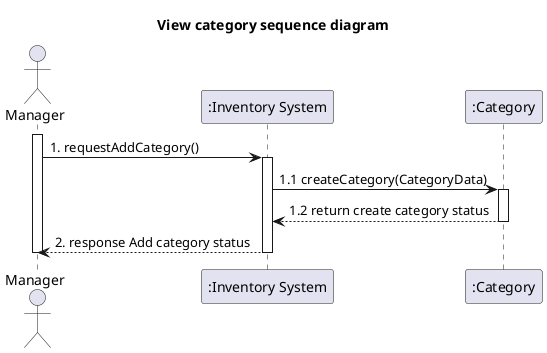 @startuml
'example
title View category sequence diagram

actor Manager as actorManager
participant ":Inventory System" as InventorySystem
participant ":Category" as classCategory

activate actorManager

actorManager -> InventorySystem: 1. requestAddCategory()
activate InventorySystem

'-------------- START view product ---------------
InventorySystem -> classCategory: 1.1 createCategory(CategoryData)
activate classCategory

classCategory --> InventorySystem: 1.2 return create category status
deactivate classCategory

InventorySystem --> actorManager : 2. response Add category status

deactivate InventorySystem

deactivate actorManager

@enduml